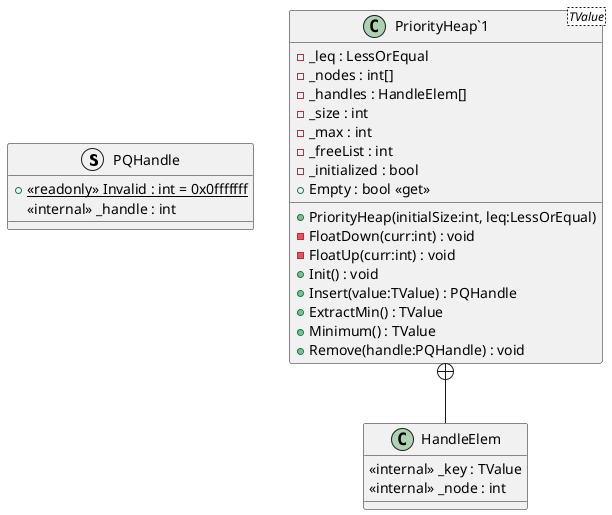 @startuml
struct PQHandle {
    + {static} <<readonly>> Invalid : int = 0x0fffffff
    <<internal>> _handle : int
}
class "PriorityHeap`1"<TValue> {
    - _leq : LessOrEqual
    - _nodes : int[]
    - _handles : HandleElem[]
    - _size : int
    - _max : int
    - _freeList : int
    - _initialized : bool
    + Empty : bool <<get>>
    + PriorityHeap(initialSize:int, leq:LessOrEqual)
    - FloatDown(curr:int) : void
    - FloatUp(curr:int) : void
    + Init() : void
    + Insert(value:TValue) : PQHandle
    + ExtractMin() : TValue
    + Minimum() : TValue
    + Remove(handle:PQHandle) : void
}
class HandleElem {
    <<internal>> _key : TValue
    <<internal>> _node : int
}
"PriorityHeap`1" +-- HandleElem
@enduml

